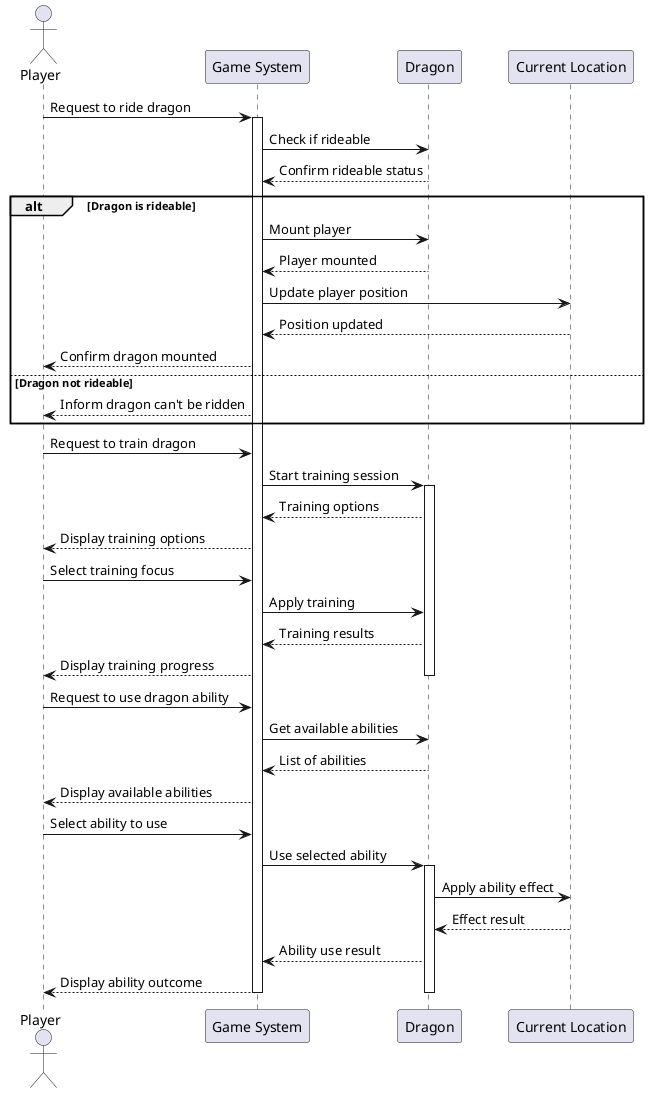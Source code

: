 @startuml
actor Player
participant "Game System" as Game
participant Dragon
participant "Current Location" as Location

' Riding the dragon
Player -> Game: Request to ride dragon
activate Game
Game -> Dragon: Check if rideable
Dragon --> Game: Confirm rideable status
alt Dragon is rideable
    Game -> Dragon: Mount player
    Dragon --> Game: Player mounted
    Game -> Location: Update player position
    Location --> Game: Position updated
    Game --> Player: Confirm dragon mounted
else Dragon not rideable
    Game --> Player: Inform dragon can't be ridden
end

' Training the dragon
Player -> Game: Request to train dragon
Game -> Dragon: Start training session
activate Dragon
Dragon --> Game: Training options
Game --> Player: Display training options
Player -> Game: Select training focus
Game -> Dragon: Apply training
Dragon --> Game: Training results
Game --> Player: Display training progress
deactivate Dragon

' Using dragon abilities
Player -> Game: Request to use dragon ability
Game -> Dragon: Get available abilities
Dragon --> Game: List of abilities
Game --> Player: Display available abilities
Player -> Game: Select ability to use
Game -> Dragon: Use selected ability
activate Dragon
Dragon -> Location: Apply ability effect
Location --> Dragon: Effect result
Dragon --> Game: Ability use result
Game --> Player: Display ability outcome
deactivate Dragon

deactivate Game
@enduml
